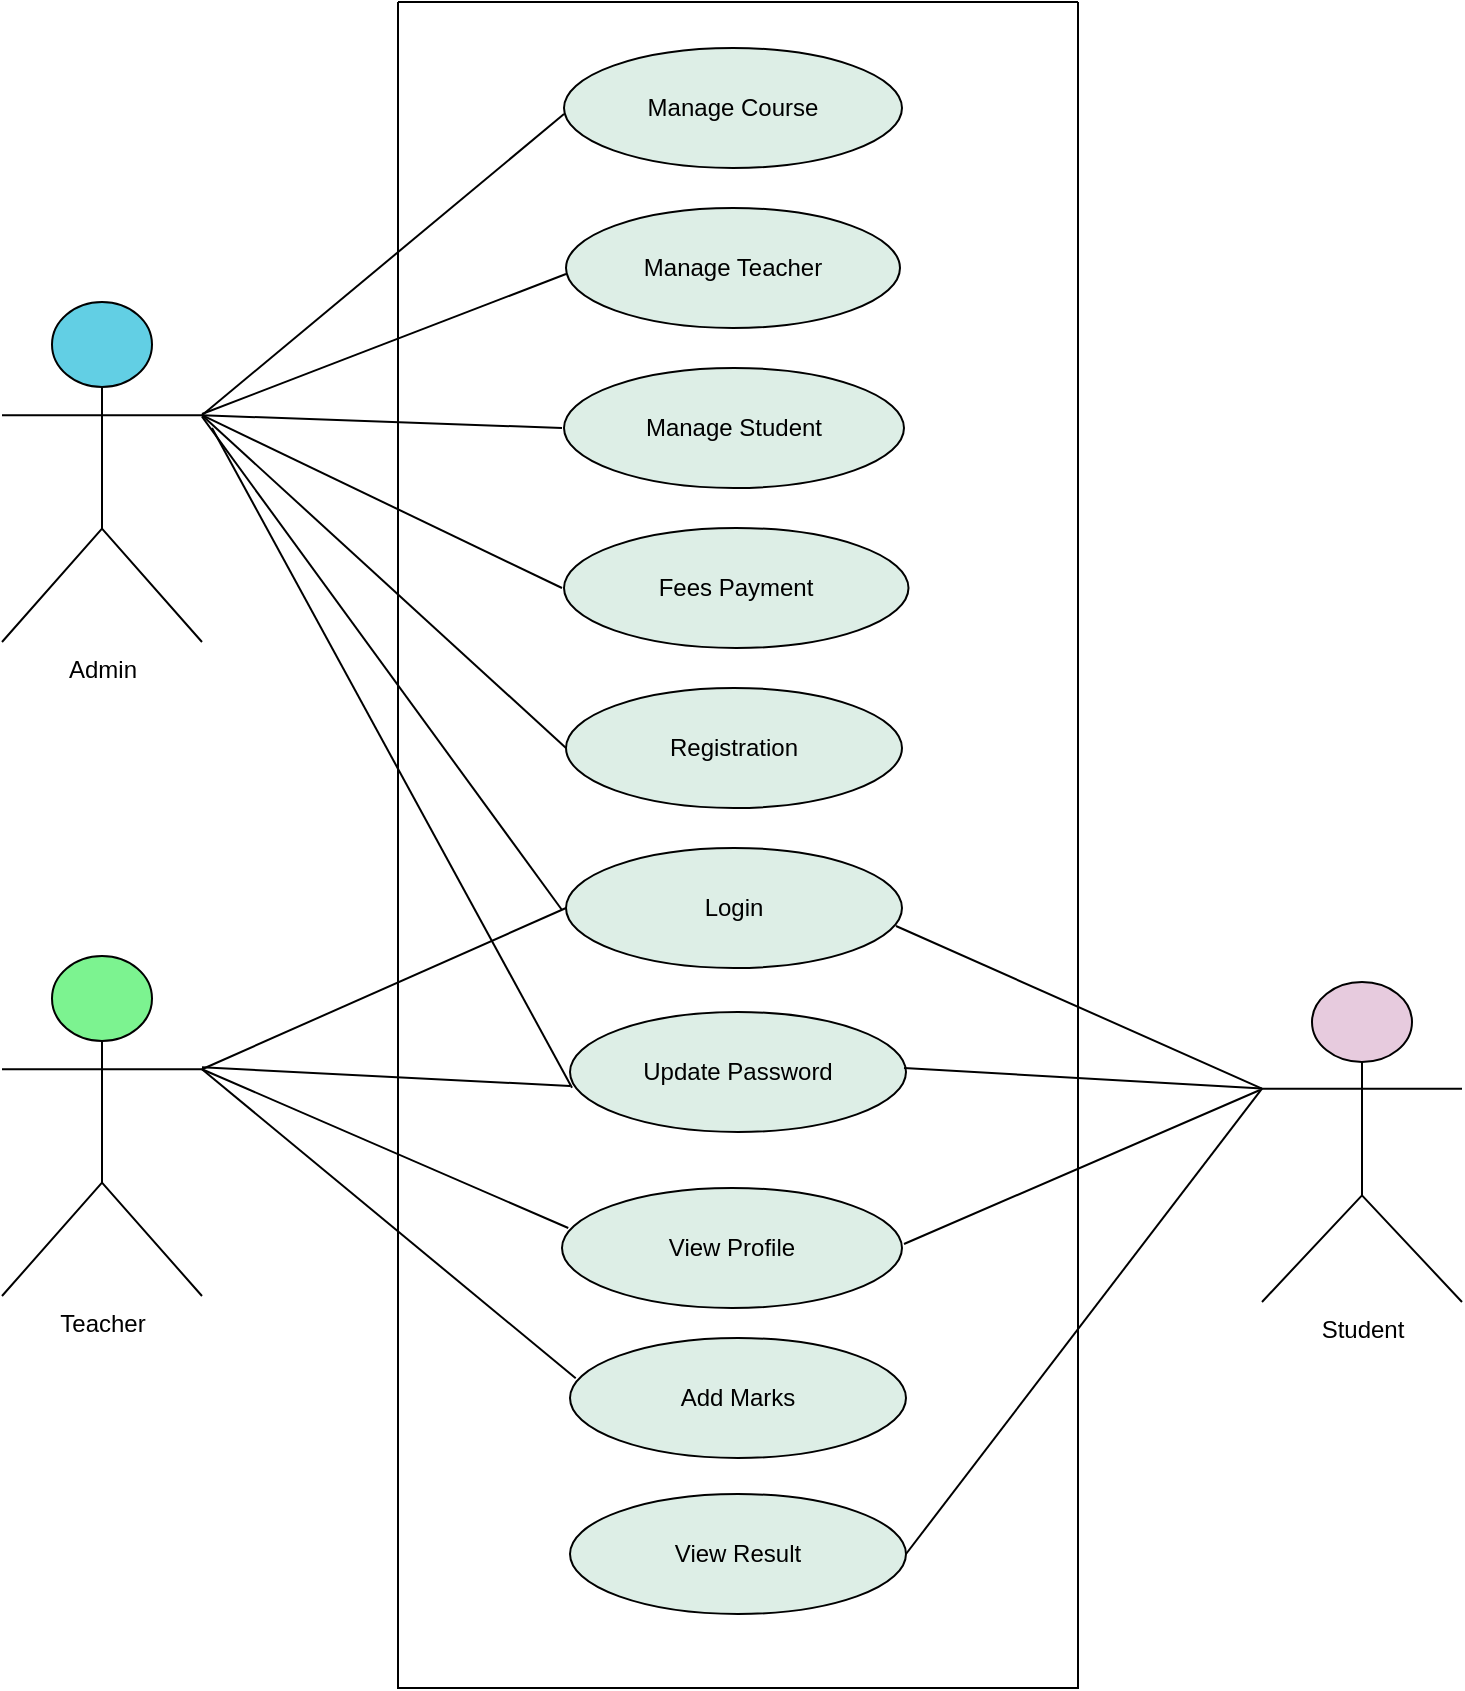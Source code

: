 <mxfile version="22.1.11" type="device">
  <diagram name="Page-1" id="PsxxNuUdtTYnNEfBPh3K">
    <mxGraphModel dx="1500" dy="796" grid="1" gridSize="10" guides="1" tooltips="1" connect="1" arrows="1" fold="1" page="1" pageScale="1" pageWidth="850" pageHeight="1100" math="0" shadow="0">
      <root>
        <mxCell id="0" />
        <mxCell id="1" parent="0" />
        <mxCell id="vA6S8HiklOU692oDwuNE-1" value="Admin" style="shape=umlActor;verticalLabelPosition=bottom;verticalAlign=top;html=1;outlineConnect=0;fillColor=#62cfe4;" parent="1" vertex="1">
          <mxGeometry x="60" y="167" width="100" height="170" as="geometry" />
        </mxCell>
        <mxCell id="vA6S8HiklOU692oDwuNE-6" value="Manage Course" style="ellipse;whiteSpace=wrap;html=1;fillColor=#ddeee6;" parent="1" vertex="1">
          <mxGeometry x="341" y="40" width="169" height="60" as="geometry" />
        </mxCell>
        <mxCell id="vA6S8HiklOU692oDwuNE-8" value="Manage Teacher" style="ellipse;whiteSpace=wrap;html=1;fillColor=#ddeee6;" parent="1" vertex="1">
          <mxGeometry x="342" y="120" width="167" height="60" as="geometry" />
        </mxCell>
        <mxCell id="vA6S8HiklOU692oDwuNE-11" value="Manage Student" style="ellipse;whiteSpace=wrap;html=1;fillColor=#ddeee6;" parent="1" vertex="1">
          <mxGeometry x="341" y="200" width="170" height="60" as="geometry" />
        </mxCell>
        <mxCell id="vA6S8HiklOU692oDwuNE-15" value="Fees Payment" style="ellipse;whiteSpace=wrap;html=1;fillColor=#ddeee6;" parent="1" vertex="1">
          <mxGeometry x="341" y="280" width="172.25" height="60" as="geometry" />
        </mxCell>
        <mxCell id="vA6S8HiklOU692oDwuNE-16" value="Registration" style="ellipse;whiteSpace=wrap;html=1;fillColor=#ddeee6;" parent="1" vertex="1">
          <mxGeometry x="342" y="360" width="168" height="60" as="geometry" />
        </mxCell>
        <mxCell id="vA6S8HiklOU692oDwuNE-17" value="Login" style="ellipse;whiteSpace=wrap;html=1;fillColor=#ddeee6;" parent="1" vertex="1">
          <mxGeometry x="342" y="440" width="168" height="60" as="geometry" />
        </mxCell>
        <mxCell id="vA6S8HiklOU692oDwuNE-22" value="Teacher" style="shape=umlActor;verticalLabelPosition=bottom;verticalAlign=top;html=1;outlineConnect=0;fillColor=#7cf390;" parent="1" vertex="1">
          <mxGeometry x="60" y="494" width="100" height="170" as="geometry" />
        </mxCell>
        <mxCell id="vA6S8HiklOU692oDwuNE-23" value="Student" style="shape=umlActor;verticalLabelPosition=bottom;verticalAlign=top;html=1;outlineConnect=0;fillColor=#e7cbde;" parent="1" vertex="1">
          <mxGeometry x="690" y="507" width="100" height="160" as="geometry" />
        </mxCell>
        <mxCell id="vA6S8HiklOU692oDwuNE-25" value="" style="swimlane;startSize=0;" parent="1" vertex="1">
          <mxGeometry x="258" y="17" width="340" height="843" as="geometry" />
        </mxCell>
        <mxCell id="vA6S8HiklOU692oDwuNE-26" value="" style="endArrow=none;html=1;rounded=0;exitX=1;exitY=0.333;exitDx=0;exitDy=0;exitPerimeter=0;" parent="vA6S8HiklOU692oDwuNE-25" source="vA6S8HiklOU692oDwuNE-1" edge="1">
          <mxGeometry relative="1" as="geometry">
            <mxPoint x="-96" y="224" as="sourcePoint" />
            <mxPoint x="83" y="56" as="targetPoint" />
          </mxGeometry>
        </mxCell>
        <mxCell id="vA6S8HiklOU692oDwuNE-31" value="" style="endArrow=none;html=1;rounded=0;entryX=0;entryY=0.5;entryDx=0;entryDy=0;exitX=1;exitY=0.333;exitDx=0;exitDy=0;exitPerimeter=0;" parent="vA6S8HiklOU692oDwuNE-25" source="vA6S8HiklOU692oDwuNE-1" edge="1">
          <mxGeometry relative="1" as="geometry">
            <mxPoint x="-98" y="203" as="sourcePoint" />
            <mxPoint x="84" y="373" as="targetPoint" />
          </mxGeometry>
        </mxCell>
        <mxCell id="vA6S8HiklOU692oDwuNE-34" value="" style="endArrow=none;html=1;rounded=0;exitX=1;exitY=0.333;exitDx=0;exitDy=0;exitPerimeter=0;" parent="vA6S8HiklOU692oDwuNE-25" edge="1">
          <mxGeometry relative="1" as="geometry">
            <mxPoint x="-98" y="532.667" as="sourcePoint" />
            <mxPoint x="86" y="542" as="targetPoint" />
          </mxGeometry>
        </mxCell>
        <mxCell id="vA6S8HiklOU692oDwuNE-37" value="" style="endArrow=none;html=1;rounded=0;entryX=0;entryY=0.333;entryDx=0;entryDy=0;entryPerimeter=0;" parent="vA6S8HiklOU692oDwuNE-25" target="vA6S8HiklOU692oDwuNE-23" edge="1">
          <mxGeometry relative="1" as="geometry">
            <mxPoint x="249" y="462" as="sourcePoint" />
            <mxPoint x="422" y="583" as="targetPoint" />
          </mxGeometry>
        </mxCell>
        <mxCell id="vA6S8HiklOU692oDwuNE-21" value="View Result" style="ellipse;whiteSpace=wrap;html=1;fillColor=#ddeee6;" parent="vA6S8HiklOU692oDwuNE-25" vertex="1">
          <mxGeometry x="86" y="746" width="168" height="60" as="geometry" />
        </mxCell>
        <mxCell id="vA6S8HiklOU692oDwuNE-20" value="Add Marks" style="ellipse;whiteSpace=wrap;html=1;fillColor=#ddeee6;" parent="vA6S8HiklOU692oDwuNE-25" vertex="1">
          <mxGeometry x="86" y="668" width="168" height="60" as="geometry" />
        </mxCell>
        <mxCell id="MZMESDKNhSIMofRn3tWI-1" value="Update Password" style="ellipse;whiteSpace=wrap;html=1;fillColor=#ddeee6;" vertex="1" parent="vA6S8HiklOU692oDwuNE-25">
          <mxGeometry x="86" y="505" width="168" height="60" as="geometry" />
        </mxCell>
        <mxCell id="MZMESDKNhSIMofRn3tWI-3" value="" style="endArrow=none;html=1;rounded=0;" edge="1" parent="vA6S8HiklOU692oDwuNE-25">
          <mxGeometry relative="1" as="geometry">
            <mxPoint x="253" y="621" as="sourcePoint" />
            <mxPoint x="431" y="544" as="targetPoint" />
          </mxGeometry>
        </mxCell>
        <mxCell id="vA6S8HiklOU692oDwuNE-18" value="View Profile" style="ellipse;whiteSpace=wrap;html=1;fillColor=#ddeee6;" parent="vA6S8HiklOU692oDwuNE-25" vertex="1">
          <mxGeometry x="82" y="593" width="170" height="60" as="geometry" />
        </mxCell>
        <mxCell id="vA6S8HiklOU692oDwuNE-28" value="" style="endArrow=none;html=1;rounded=0;" parent="1" edge="1">
          <mxGeometry relative="1" as="geometry">
            <mxPoint x="160" y="223" as="sourcePoint" />
            <mxPoint x="342" y="153" as="targetPoint" />
          </mxGeometry>
        </mxCell>
        <mxCell id="vA6S8HiklOU692oDwuNE-30" value="" style="endArrow=none;html=1;rounded=0;exitX=1;exitY=0.333;exitDx=0;exitDy=0;exitPerimeter=0;" parent="1" source="vA6S8HiklOU692oDwuNE-1" edge="1">
          <mxGeometry relative="1" as="geometry">
            <mxPoint x="163" y="240" as="sourcePoint" />
            <mxPoint x="340" y="310" as="targetPoint" />
          </mxGeometry>
        </mxCell>
        <mxCell id="vA6S8HiklOU692oDwuNE-29" value="" style="endArrow=none;html=1;rounded=0;exitX=1;exitY=0.333;exitDx=0;exitDy=0;exitPerimeter=0;" parent="1" source="vA6S8HiklOU692oDwuNE-1" edge="1">
          <mxGeometry relative="1" as="geometry">
            <mxPoint x="165" y="240" as="sourcePoint" />
            <mxPoint x="340" y="230" as="targetPoint" />
          </mxGeometry>
        </mxCell>
        <mxCell id="vA6S8HiklOU692oDwuNE-32" value="" style="endArrow=none;html=1;rounded=0;exitX=1;exitY=0.333;exitDx=0;exitDy=0;exitPerimeter=0;" parent="1" edge="1">
          <mxGeometry relative="1" as="geometry">
            <mxPoint x="160" y="224.333" as="sourcePoint" />
            <mxPoint x="340" y="471" as="targetPoint" />
          </mxGeometry>
        </mxCell>
        <mxCell id="vA6S8HiklOU692oDwuNE-33" value="" style="endArrow=none;html=1;rounded=0;entryX=0;entryY=0.5;entryDx=0;entryDy=0;exitX=1;exitY=0.333;exitDx=0;exitDy=0;exitPerimeter=0;" parent="1" source="vA6S8HiklOU692oDwuNE-22" target="vA6S8HiklOU692oDwuNE-17" edge="1">
          <mxGeometry relative="1" as="geometry">
            <mxPoint x="168" y="570" as="sourcePoint" />
            <mxPoint x="340" y="480" as="targetPoint" />
          </mxGeometry>
        </mxCell>
        <mxCell id="vA6S8HiklOU692oDwuNE-35" value="" style="endArrow=none;html=1;rounded=0;entryX=0;entryY=0.5;entryDx=0;entryDy=0;exitX=1;exitY=0.333;exitDx=0;exitDy=0;exitPerimeter=0;" parent="1" source="vA6S8HiklOU692oDwuNE-22" edge="1">
          <mxGeometry relative="1" as="geometry">
            <mxPoint x="170" y="570" as="sourcePoint" />
            <mxPoint x="343.13" y="630" as="targetPoint" />
          </mxGeometry>
        </mxCell>
        <mxCell id="vA6S8HiklOU692oDwuNE-45" value="" style="endArrow=none;html=1;rounded=0;exitX=1;exitY=0.5;exitDx=0;exitDy=0;entryX=0;entryY=0.333;entryDx=0;entryDy=0;entryPerimeter=0;" parent="1" source="vA6S8HiklOU692oDwuNE-21" target="vA6S8HiklOU692oDwuNE-23" edge="1">
          <mxGeometry relative="1" as="geometry">
            <mxPoint x="520" y="710" as="sourcePoint" />
            <mxPoint x="680" y="600" as="targetPoint" />
          </mxGeometry>
        </mxCell>
        <mxCell id="vA6S8HiklOU692oDwuNE-43" value="" style="endArrow=none;html=1;rounded=0;entryX=0;entryY=0.333;entryDx=0;entryDy=0;entryPerimeter=0;" parent="1" target="vA6S8HiklOU692oDwuNE-23" edge="1">
          <mxGeometry relative="1" as="geometry">
            <mxPoint x="511" y="550" as="sourcePoint" />
            <mxPoint x="691" y="560" as="targetPoint" />
          </mxGeometry>
        </mxCell>
        <mxCell id="MZMESDKNhSIMofRn3tWI-2" value="" style="endArrow=none;html=1;rounded=0;exitX=1;exitY=0.333;exitDx=0;exitDy=0;exitPerimeter=0;entryX=0.017;entryY=0.336;entryDx=0;entryDy=0;entryPerimeter=0;" edge="1" parent="1" source="vA6S8HiklOU692oDwuNE-22" target="vA6S8HiklOU692oDwuNE-20">
          <mxGeometry relative="1" as="geometry">
            <mxPoint x="160.87" y="640" as="sourcePoint" />
            <mxPoint x="350" y="710" as="targetPoint" />
          </mxGeometry>
        </mxCell>
        <mxCell id="MZMESDKNhSIMofRn3tWI-7" value="" style="endArrow=none;html=1;rounded=0;" edge="1" parent="1">
          <mxGeometry relative="1" as="geometry">
            <mxPoint x="165" y="230" as="sourcePoint" />
            <mxPoint x="345" y="559.83" as="targetPoint" />
          </mxGeometry>
        </mxCell>
      </root>
    </mxGraphModel>
  </diagram>
</mxfile>
